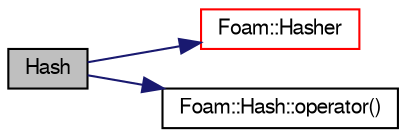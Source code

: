 digraph "Hash"
{
  bgcolor="transparent";
  edge [fontname="FreeSans",fontsize="10",labelfontname="FreeSans",labelfontsize="10"];
  node [fontname="FreeSans",fontsize="10",shape=record];
  rankdir="LR";
  Node0 [label="Hash",height=0.2,width=0.4,color="black", fillcolor="grey75", style="filled", fontcolor="black"];
  Node0 -> Node1 [color="midnightblue",fontsize="10",style="solid",fontname="FreeSans"];
  Node1 [label="Foam::Hasher",height=0.2,width=0.4,color="red",URL="$a21124.html#a4a294222f8b3574424a0fcfc13e7f6a6",tooltip="Bob Jenkins&#39;s 96-bit mixer hashing function (lookup3) "];
  Node0 -> Node6 [color="midnightblue",fontsize="10",style="solid",fontname="FreeSans"];
  Node6 [label="Foam::Hash::operator()",height=0.2,width=0.4,color="black",URL="$a27702.html#a2db58760a6a74a2a8c9fec064993c32d"];
}
